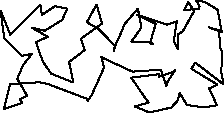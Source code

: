 unitsize(0.001cm);
draw((3140,1401)--(3220,1454));
draw((3220,1454)--(3417,1808));
draw((3417,1808)--(3317,1966));
draw((3317,1966)--(3245,1828));
draw((3245,1828)--(3507,1851));
draw((3507,1851)--(3515,1892));
draw((3515,1892)--(3453,1998));
draw((3453,1998)--(3611,1968));
draw((3611,1968)--(3782,1865));
draw((3782,1865)--(3834,1827));
draw((3834,1827)--(3904,1444));
draw((3904,1444)--(3675,1522));
draw((3675,1522)--(3858,1472));
draw((3858,1472)--(3876,1165));
draw((3876,1165)--(3918,1088));
draw((3918,1088)--(3896,742));
draw((3896,742)--(3938,516));
draw((3938,516)--(3438,901));
draw((3438,901)--(3370,791));
draw((3370,791)--(3829,513));
draw((3829,513)--(3684,445));
draw((3684,445)--(3821,147));
draw((3821,147)--(3595,111));
draw((3595,111)--(3292,152));
draw((3292,152)--(3162,367));
draw((3162,367)--(3123,217));
draw((3123,217)--(3060,155));
draw((3060,155)--(3017,108));
draw((3017,108)--(2630,20));
draw((2630,20)--(2372,127));
draw((2372,127)--(2614,195));
draw((2614,195)--(2503,352));
draw((2503,352)--(2310,635));
draw((2310,635)--(2801,695));
draw((2801,695)--(2800,653));
draw((2800,653)--(3084,748));
draw((3084,748)--(3084,774));
draw((3084,774)--(2938,543));
draw((2938,543)--(2929,485));
draw((2929,485)--(2830,775));
draw((2830,775)--(2330,741));
draw((2330,741)--(1782,995));
draw((1782,995)--(1829,812));
draw((1829,812)--(1612,328));
draw((1612,328)--(1538,224));
draw((1538,224)--(1517,266));
draw((1517,266)--(844,520));
draw((844,520)--(694,552));
draw((694,552)--(422,542));
draw((422,542)--(171,514));
draw((171,514)--(61,81));
draw((61,81)--(387,190));
draw((387,190)--(347,252));
draw((347,252)--(468,319));
draw((468,319)--(380,478));
draw((380,478)--(298,615));
draw((298,615)--(399,850));
draw((399,850)--(556,1056));
draw((556,1056)--(376,1018));
draw((376,1018)--(193,1210));
draw((193,1210)--(71,1323));
draw((71,1323)--(3,1817));
draw((3,1817)--(177,1390));
draw((177,1390)--(706,1925));
draw((706,1925)--(731,1741));
draw((731,1741)--(962,1895));
draw((962,1895)--(1182,1853));
draw((1182,1853)--(1090,1652));
draw((1090,1652)--(782,1462));
draw((782,1462)--(563,1513));
draw((563,1513)--(839,1355));
draw((839,1355)--(627,1261));
draw((627,1261)--(749,920));
draw((749,920)--(896,705));
draw((896,705)--(1286,550));
draw((1286,550)--(1213,910));
draw((1213,910)--(1490,1123));
draw((1490,1123)--(1423,1322));
draw((1423,1322)--(1794,1589));
draw((1794,1589)--(1697,1924));
draw((1697,1924)--(1526,1612));
draw((1526,1612)--(1729,1498));
draw((1729,1498)--(2030,1186));
draw((2030,1186)--(2000,1110));
draw((2000,1110)--(2009,1163));
draw((2009,1163)--(2132,1432));
draw((2132,1432)--(2191,1579));
draw((2191,1579)--(2426,1851));
draw((2426,1851)--(2489,1520));
draw((2489,1520)--(2312,1270));
draw((2312,1270)--(2642,1269));
draw((2642,1269)--(2698,1221));
draw((2698,1221)--(2639,1239));
draw((2639,1239)--(2741,1583));
draw((2741,1583)--(2408,1747));
draw((2408,1747)--(2937,1568));
draw((2937,1568)--(3114,1629));
draw((3114,1629)--(3058,1276));
draw((3058,1276)--(3133,1143));
draw((3133,1143)--(3140,1401));
